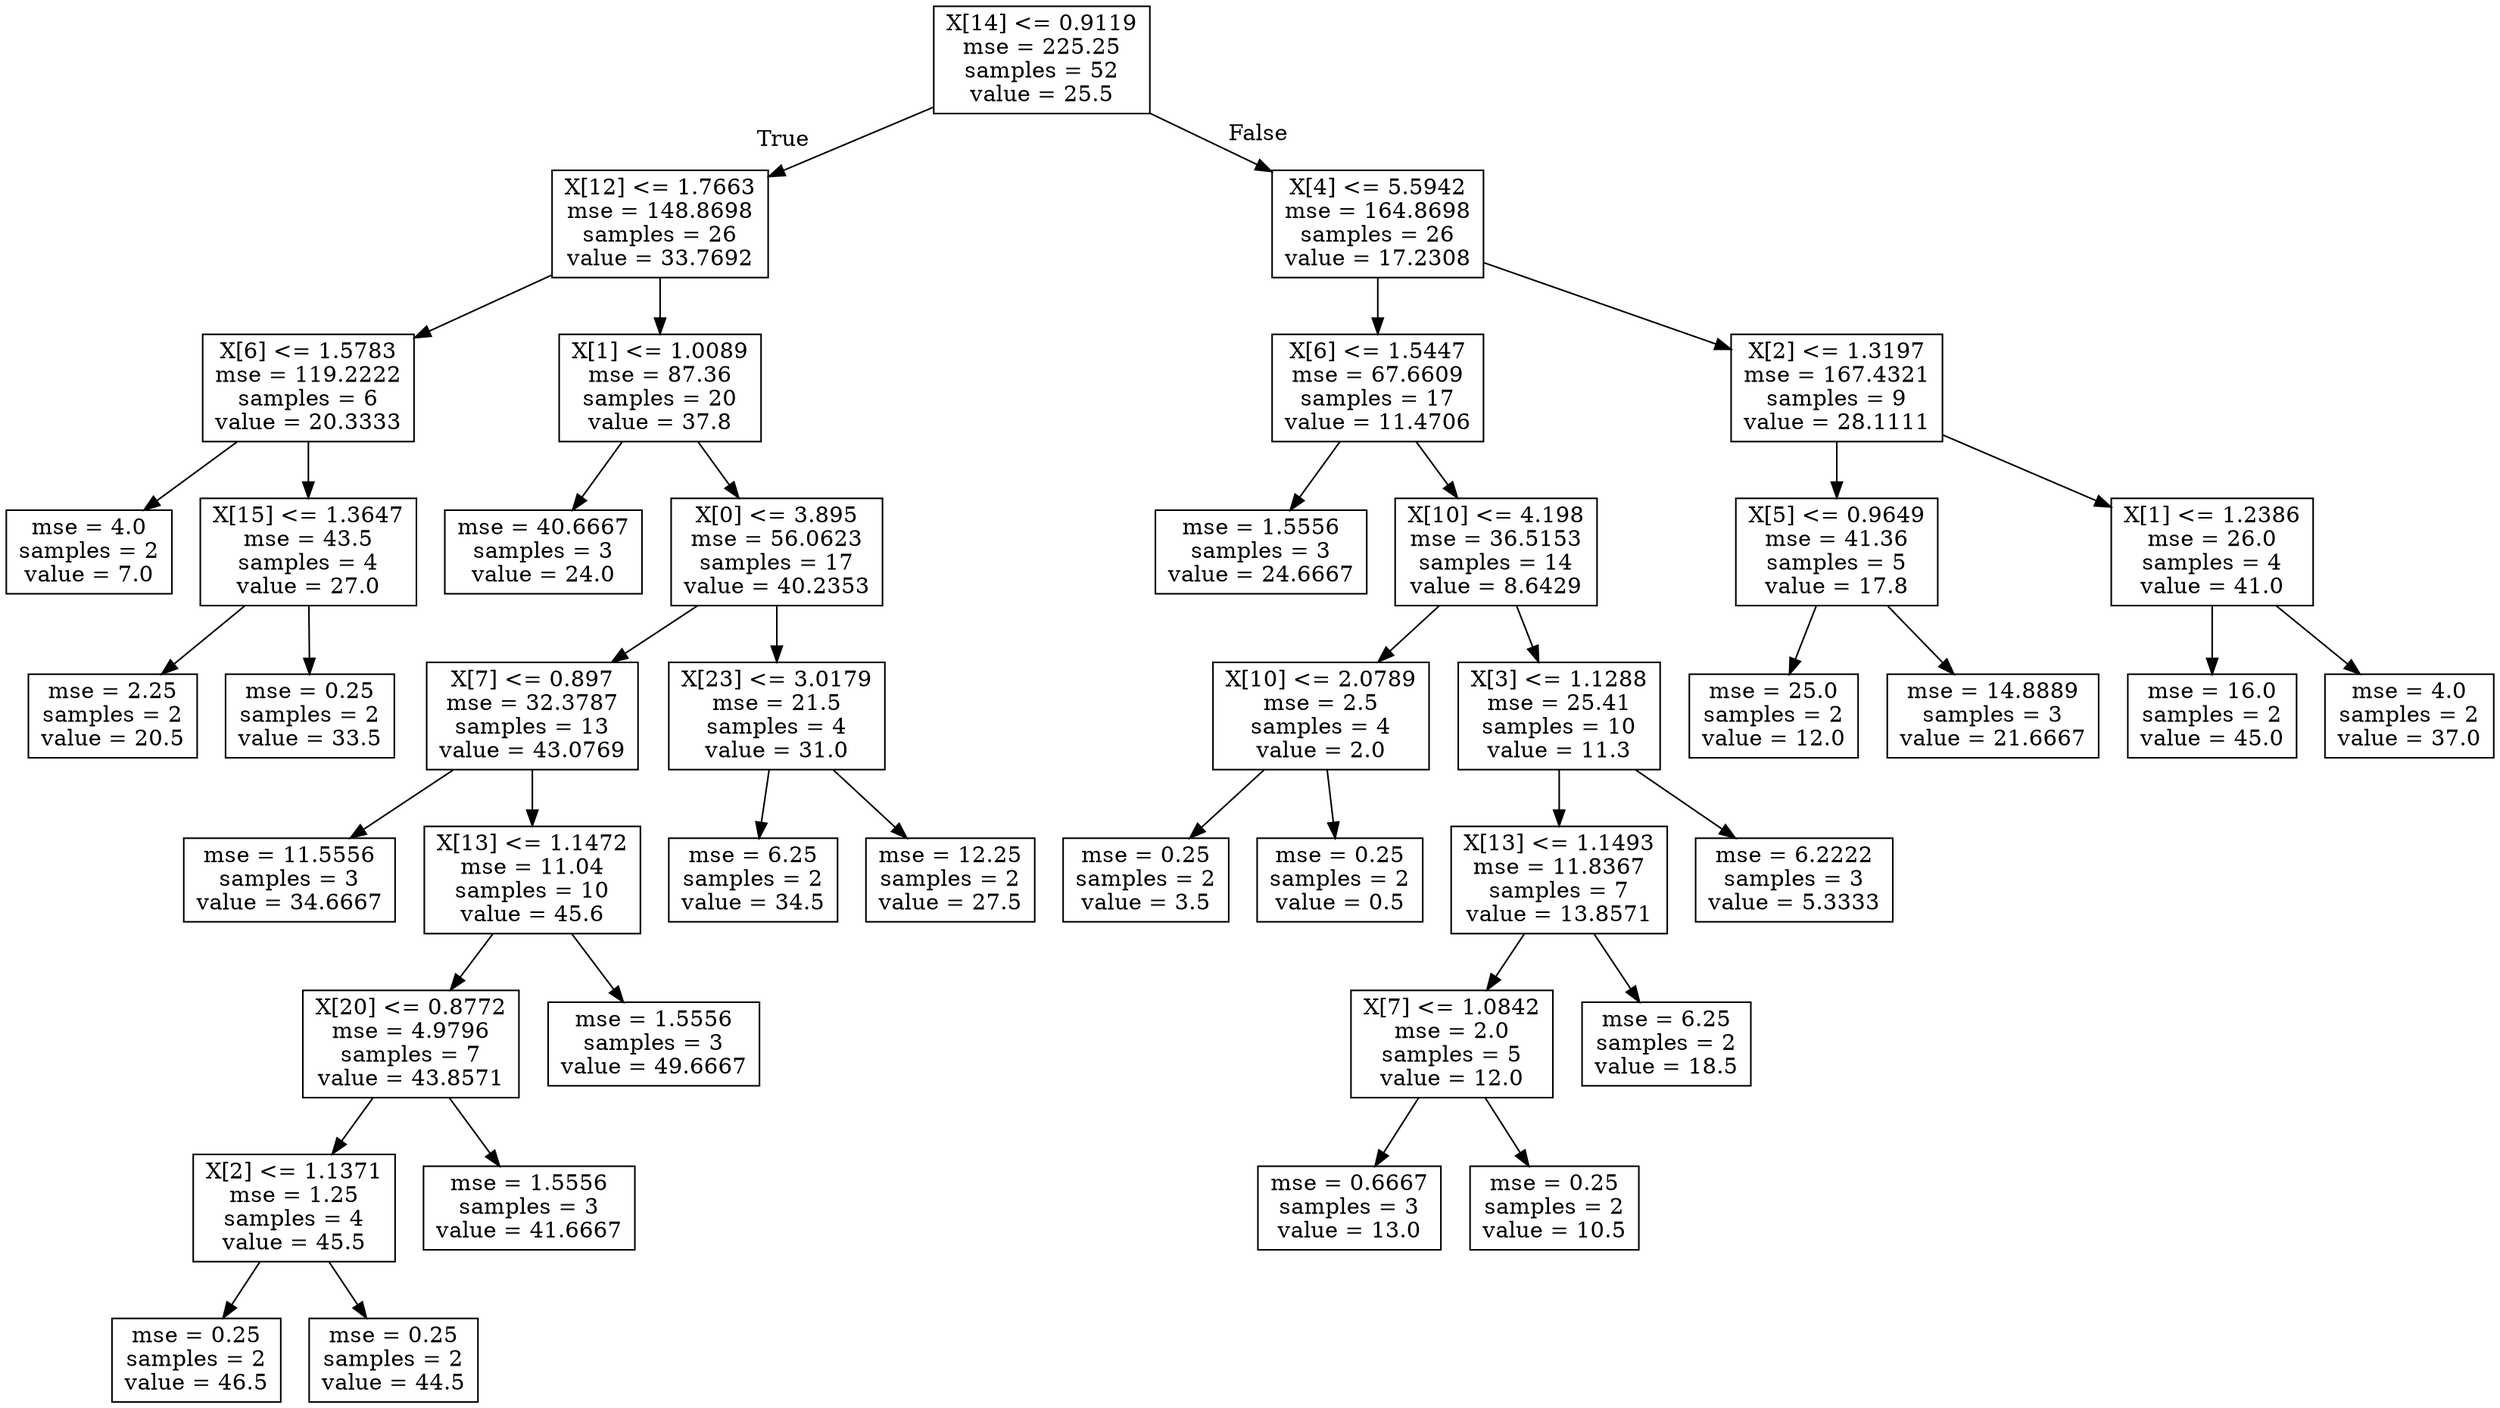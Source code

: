 digraph Tree {
node [shape=box] ;
0 [label="X[14] <= 0.9119\nmse = 225.25\nsamples = 52\nvalue = 25.5"] ;
1 [label="X[12] <= 1.7663\nmse = 148.8698\nsamples = 26\nvalue = 33.7692"] ;
0 -> 1 [labeldistance=2.5, labelangle=45, headlabel="True"] ;
2 [label="X[6] <= 1.5783\nmse = 119.2222\nsamples = 6\nvalue = 20.3333"] ;
1 -> 2 ;
3 [label="mse = 4.0\nsamples = 2\nvalue = 7.0"] ;
2 -> 3 ;
4 [label="X[15] <= 1.3647\nmse = 43.5\nsamples = 4\nvalue = 27.0"] ;
2 -> 4 ;
5 [label="mse = 2.25\nsamples = 2\nvalue = 20.5"] ;
4 -> 5 ;
6 [label="mse = 0.25\nsamples = 2\nvalue = 33.5"] ;
4 -> 6 ;
7 [label="X[1] <= 1.0089\nmse = 87.36\nsamples = 20\nvalue = 37.8"] ;
1 -> 7 ;
8 [label="mse = 40.6667\nsamples = 3\nvalue = 24.0"] ;
7 -> 8 ;
9 [label="X[0] <= 3.895\nmse = 56.0623\nsamples = 17\nvalue = 40.2353"] ;
7 -> 9 ;
10 [label="X[7] <= 0.897\nmse = 32.3787\nsamples = 13\nvalue = 43.0769"] ;
9 -> 10 ;
11 [label="mse = 11.5556\nsamples = 3\nvalue = 34.6667"] ;
10 -> 11 ;
12 [label="X[13] <= 1.1472\nmse = 11.04\nsamples = 10\nvalue = 45.6"] ;
10 -> 12 ;
13 [label="X[20] <= 0.8772\nmse = 4.9796\nsamples = 7\nvalue = 43.8571"] ;
12 -> 13 ;
14 [label="X[2] <= 1.1371\nmse = 1.25\nsamples = 4\nvalue = 45.5"] ;
13 -> 14 ;
15 [label="mse = 0.25\nsamples = 2\nvalue = 46.5"] ;
14 -> 15 ;
16 [label="mse = 0.25\nsamples = 2\nvalue = 44.5"] ;
14 -> 16 ;
17 [label="mse = 1.5556\nsamples = 3\nvalue = 41.6667"] ;
13 -> 17 ;
18 [label="mse = 1.5556\nsamples = 3\nvalue = 49.6667"] ;
12 -> 18 ;
19 [label="X[23] <= 3.0179\nmse = 21.5\nsamples = 4\nvalue = 31.0"] ;
9 -> 19 ;
20 [label="mse = 6.25\nsamples = 2\nvalue = 34.5"] ;
19 -> 20 ;
21 [label="mse = 12.25\nsamples = 2\nvalue = 27.5"] ;
19 -> 21 ;
22 [label="X[4] <= 5.5942\nmse = 164.8698\nsamples = 26\nvalue = 17.2308"] ;
0 -> 22 [labeldistance=2.5, labelangle=-45, headlabel="False"] ;
23 [label="X[6] <= 1.5447\nmse = 67.6609\nsamples = 17\nvalue = 11.4706"] ;
22 -> 23 ;
24 [label="mse = 1.5556\nsamples = 3\nvalue = 24.6667"] ;
23 -> 24 ;
25 [label="X[10] <= 4.198\nmse = 36.5153\nsamples = 14\nvalue = 8.6429"] ;
23 -> 25 ;
26 [label="X[10] <= 2.0789\nmse = 2.5\nsamples = 4\nvalue = 2.0"] ;
25 -> 26 ;
27 [label="mse = 0.25\nsamples = 2\nvalue = 3.5"] ;
26 -> 27 ;
28 [label="mse = 0.25\nsamples = 2\nvalue = 0.5"] ;
26 -> 28 ;
29 [label="X[3] <= 1.1288\nmse = 25.41\nsamples = 10\nvalue = 11.3"] ;
25 -> 29 ;
30 [label="X[13] <= 1.1493\nmse = 11.8367\nsamples = 7\nvalue = 13.8571"] ;
29 -> 30 ;
31 [label="X[7] <= 1.0842\nmse = 2.0\nsamples = 5\nvalue = 12.0"] ;
30 -> 31 ;
32 [label="mse = 0.6667\nsamples = 3\nvalue = 13.0"] ;
31 -> 32 ;
33 [label="mse = 0.25\nsamples = 2\nvalue = 10.5"] ;
31 -> 33 ;
34 [label="mse = 6.25\nsamples = 2\nvalue = 18.5"] ;
30 -> 34 ;
35 [label="mse = 6.2222\nsamples = 3\nvalue = 5.3333"] ;
29 -> 35 ;
36 [label="X[2] <= 1.3197\nmse = 167.4321\nsamples = 9\nvalue = 28.1111"] ;
22 -> 36 ;
37 [label="X[5] <= 0.9649\nmse = 41.36\nsamples = 5\nvalue = 17.8"] ;
36 -> 37 ;
38 [label="mse = 25.0\nsamples = 2\nvalue = 12.0"] ;
37 -> 38 ;
39 [label="mse = 14.8889\nsamples = 3\nvalue = 21.6667"] ;
37 -> 39 ;
40 [label="X[1] <= 1.2386\nmse = 26.0\nsamples = 4\nvalue = 41.0"] ;
36 -> 40 ;
41 [label="mse = 16.0\nsamples = 2\nvalue = 45.0"] ;
40 -> 41 ;
42 [label="mse = 4.0\nsamples = 2\nvalue = 37.0"] ;
40 -> 42 ;
}